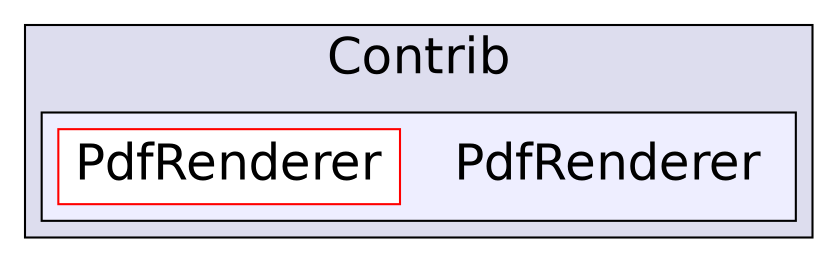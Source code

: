 digraph "C:/Users/nathanael/Documents/resizer/Contrib/PdfRenderer" {
  compound=true
  node [ fontsize="24", fontname="Helvetica"];
  edge [ labelfontsize="24", labelfontname="Helvetica"];
  subgraph clusterdir_90b50c2f20916556cfbebf8e7729840d {
    graph [ bgcolor="#ddddee", pencolor="black", label="Contrib" fontname="Helvetica", fontsize="24", URL="dir_90b50c2f20916556cfbebf8e7729840d.html"]
  subgraph clusterdir_107c60ddc2a0f73234ae5ae6034f1770 {
    graph [ bgcolor="#eeeeff", pencolor="black", label="" URL="dir_107c60ddc2a0f73234ae5ae6034f1770.html"];
    dir_107c60ddc2a0f73234ae5ae6034f1770 [shape=plaintext label="PdfRenderer"];
    dir_edaf2809ddd543c19cb57d3df979c4d1 [shape=box label="PdfRenderer" color="red" fillcolor="white" style="filled" URL="dir_edaf2809ddd543c19cb57d3df979c4d1.html"];
  }
  }
}
